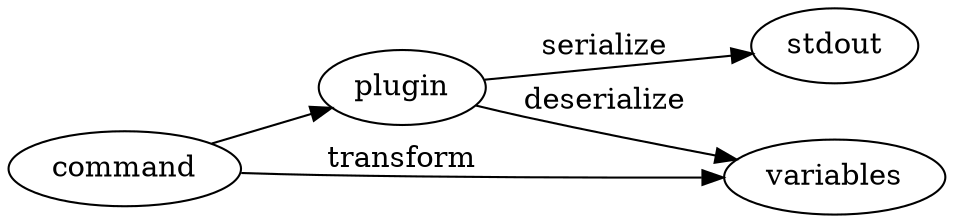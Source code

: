 digraph docgraph {
    rankdir=LR;

    command -> plugin;
    plugin -> variables [label="deserialize"];
    plugin -> stdout [label="serialize"];
    command -> variables [label="transform"];
}
